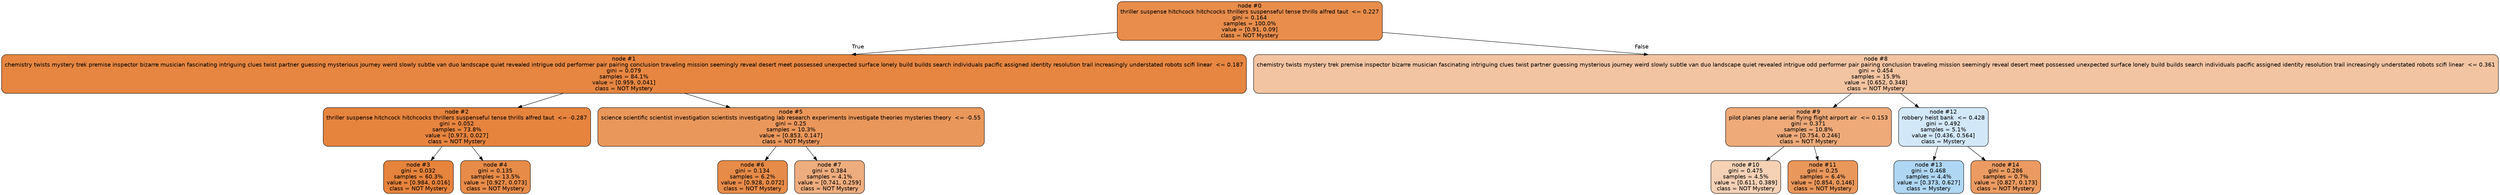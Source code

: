 digraph Tree {
node [shape=box, style="filled, rounded", color="black", fontname=helvetica] ;
edge [fontname=helvetica] ;
0 [label="node #0\nthriller suspense hitchcock hitchcocks thrillers suspenseful tense thrills alfred taut  <= 0.227\ngini = 0.164\nsamples = 100.0%\nvalue = [0.91, 0.09]\nclass = NOT Mystery", fillcolor="#e58139e6"] ;
1 [label="node #1\nchemistry twists mystery trek premise inspector bizarre musician fascinating intriguing clues twist partner guessing mysterious journey weird slowly subtle van duo landscape quiet revealed intrigue odd performer pair pairing conclusion traveling mission seemingly reveal desert meet possessed unexpected surface lonely build builds search individuals pacific assigned identity resolution trail increasingly understated robots scifi linear  <= 0.187\ngini = 0.079\nsamples = 84.1%\nvalue = [0.959, 0.041]\nclass = NOT Mystery", fillcolor="#e58139f4"] ;
0 -> 1 [labeldistance=2.5, labelangle=45, headlabel="True"] ;
2 [label="node #2\nthriller suspense hitchcock hitchcocks thrillers suspenseful tense thrills alfred taut  <= -0.287\ngini = 0.052\nsamples = 73.8%\nvalue = [0.973, 0.027]\nclass = NOT Mystery", fillcolor="#e58139f8"] ;
1 -> 2 ;
3 [label="node #3\ngini = 0.032\nsamples = 60.3%\nvalue = [0.984, 0.016]\nclass = NOT Mystery", fillcolor="#e58139fb"] ;
2 -> 3 ;
4 [label="node #4\ngini = 0.135\nsamples = 13.5%\nvalue = [0.927, 0.073]\nclass = NOT Mystery", fillcolor="#e58139eb"] ;
2 -> 4 ;
5 [label="node #5\nscience scientific scientist investigation scientists investigating lab research experiments investigate theories mysteries theory  <= -0.55\ngini = 0.25\nsamples = 10.3%\nvalue = [0.853, 0.147]\nclass = NOT Mystery", fillcolor="#e58139d3"] ;
1 -> 5 ;
6 [label="node #6\ngini = 0.134\nsamples = 6.2%\nvalue = [0.928, 0.072]\nclass = NOT Mystery", fillcolor="#e58139eb"] ;
5 -> 6 ;
7 [label="node #7\ngini = 0.384\nsamples = 4.1%\nvalue = [0.741, 0.259]\nclass = NOT Mystery", fillcolor="#e58139a6"] ;
5 -> 7 ;
8 [label="node #8\nchemistry twists mystery trek premise inspector bizarre musician fascinating intriguing clues twist partner guessing mysterious journey weird slowly subtle van duo landscape quiet revealed intrigue odd performer pair pairing conclusion traveling mission seemingly reveal desert meet possessed unexpected surface lonely build builds search individuals pacific assigned identity resolution trail increasingly understated robots scifi linear  <= 0.361\ngini = 0.454\nsamples = 15.9%\nvalue = [0.652, 0.348]\nclass = NOT Mystery", fillcolor="#e5813977"] ;
0 -> 8 [labeldistance=2.5, labelangle=-45, headlabel="False"] ;
9 [label="node #9\npilot planes plane aerial flying flight airport air  <= 0.153\ngini = 0.371\nsamples = 10.8%\nvalue = [0.754, 0.246]\nclass = NOT Mystery", fillcolor="#e58139ac"] ;
8 -> 9 ;
10 [label="node #10\ngini = 0.475\nsamples = 4.5%\nvalue = [0.611, 0.389]\nclass = NOT Mystery", fillcolor="#e581395d"] ;
9 -> 10 ;
11 [label="node #11\ngini = 0.25\nsamples = 6.4%\nvalue = [0.854, 0.146]\nclass = NOT Mystery", fillcolor="#e58139d3"] ;
9 -> 11 ;
12 [label="node #12\nrobbery heist bank  <= 0.428\ngini = 0.492\nsamples = 5.1%\nvalue = [0.436, 0.564]\nclass = Mystery", fillcolor="#399de53a"] ;
8 -> 12 ;
13 [label="node #13\ngini = 0.468\nsamples = 4.4%\nvalue = [0.373, 0.627]\nclass = Mystery", fillcolor="#399de567"] ;
12 -> 13 ;
14 [label="node #14\ngini = 0.286\nsamples = 0.7%\nvalue = [0.827, 0.173]\nclass = NOT Mystery", fillcolor="#e58139ca"] ;
12 -> 14 ;
}